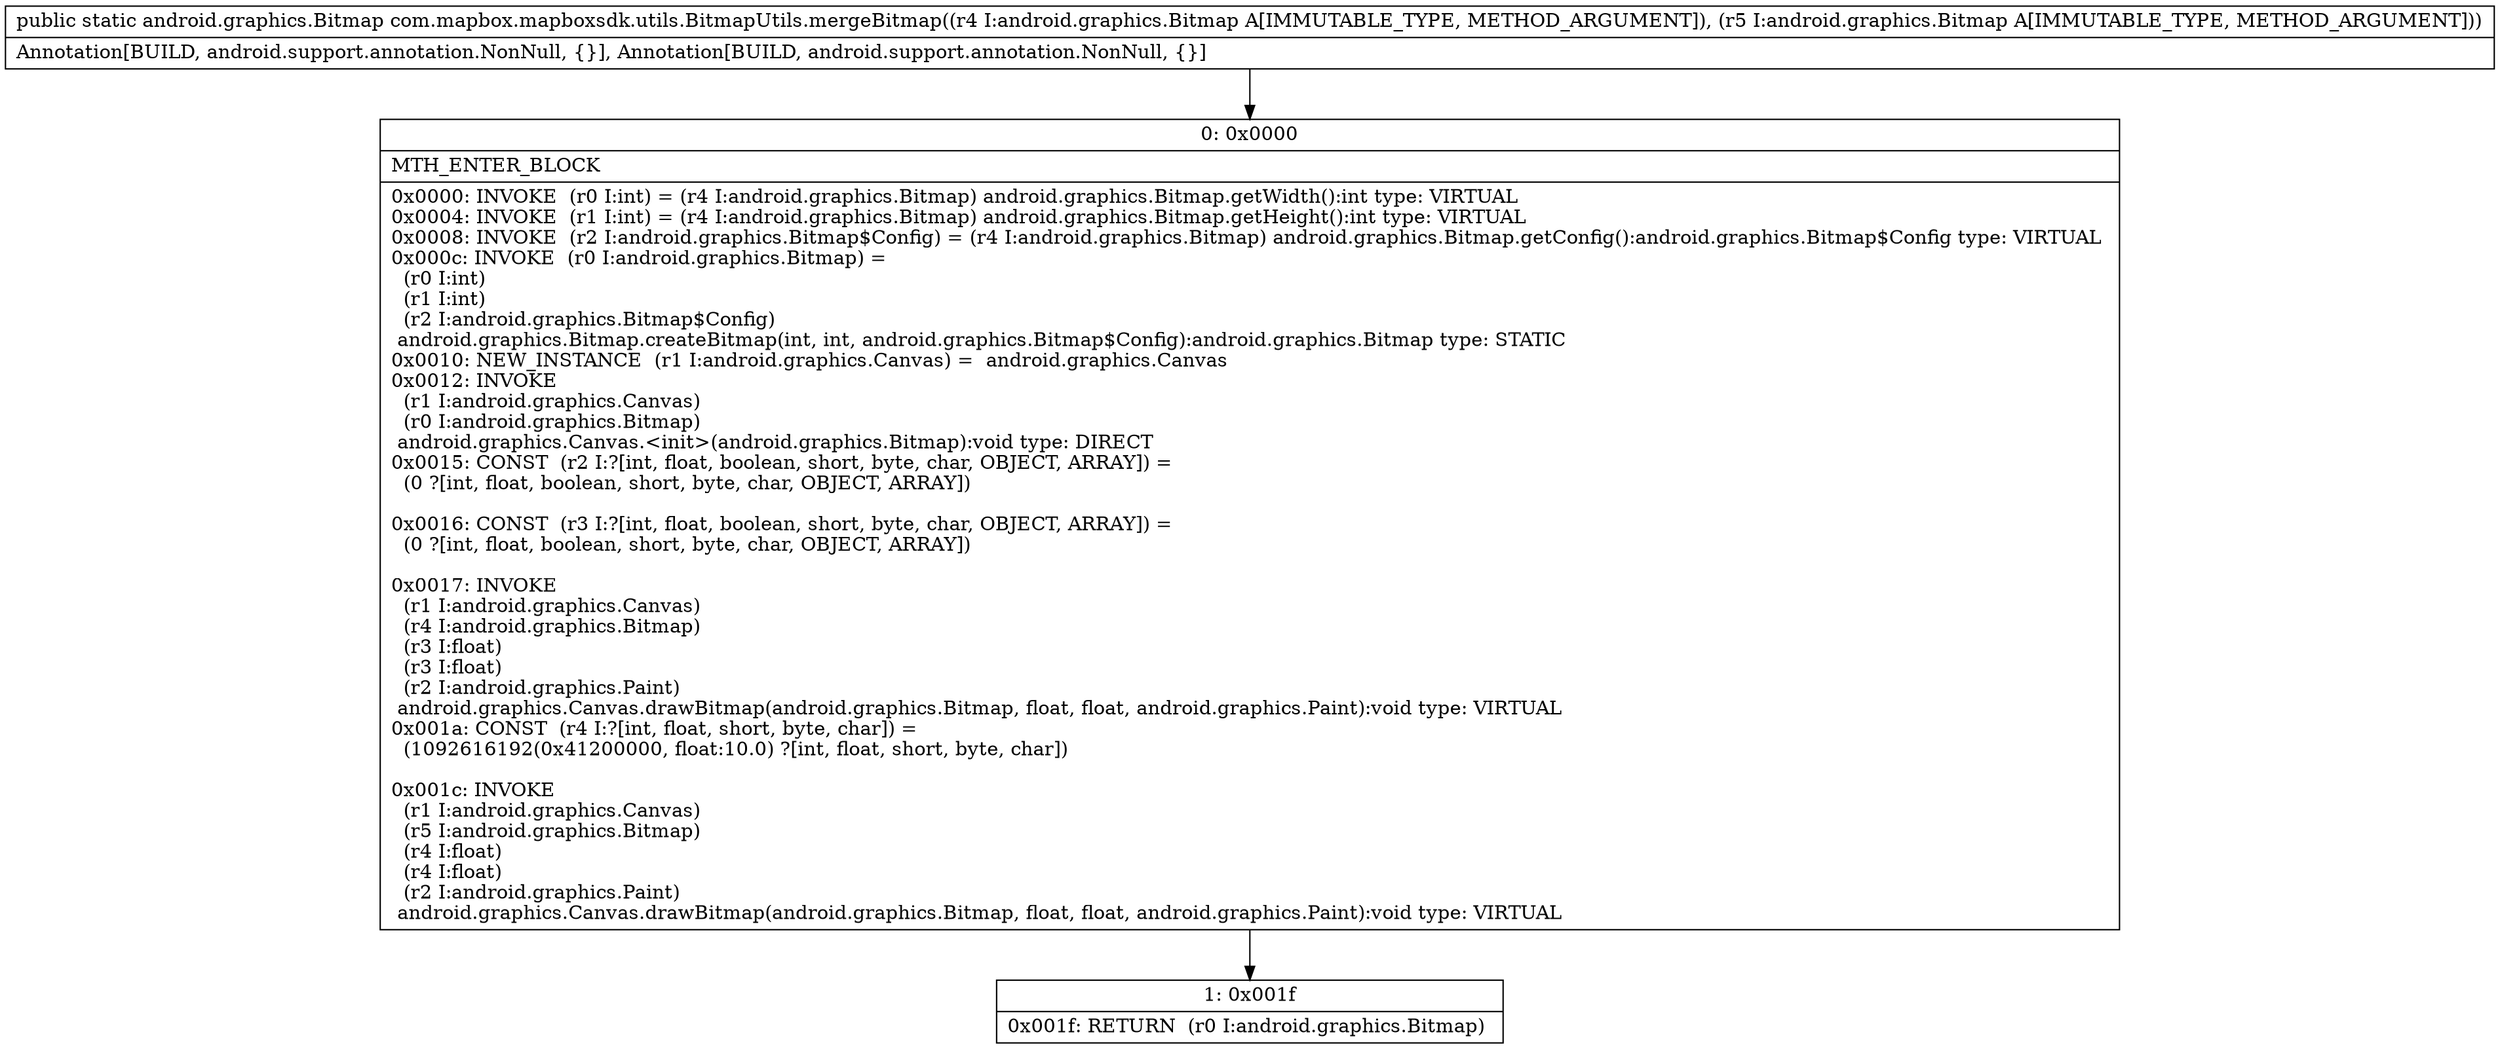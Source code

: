 digraph "CFG forcom.mapbox.mapboxsdk.utils.BitmapUtils.mergeBitmap(Landroid\/graphics\/Bitmap;Landroid\/graphics\/Bitmap;)Landroid\/graphics\/Bitmap;" {
Node_0 [shape=record,label="{0\:\ 0x0000|MTH_ENTER_BLOCK\l|0x0000: INVOKE  (r0 I:int) = (r4 I:android.graphics.Bitmap) android.graphics.Bitmap.getWidth():int type: VIRTUAL \l0x0004: INVOKE  (r1 I:int) = (r4 I:android.graphics.Bitmap) android.graphics.Bitmap.getHeight():int type: VIRTUAL \l0x0008: INVOKE  (r2 I:android.graphics.Bitmap$Config) = (r4 I:android.graphics.Bitmap) android.graphics.Bitmap.getConfig():android.graphics.Bitmap$Config type: VIRTUAL \l0x000c: INVOKE  (r0 I:android.graphics.Bitmap) = \l  (r0 I:int)\l  (r1 I:int)\l  (r2 I:android.graphics.Bitmap$Config)\l android.graphics.Bitmap.createBitmap(int, int, android.graphics.Bitmap$Config):android.graphics.Bitmap type: STATIC \l0x0010: NEW_INSTANCE  (r1 I:android.graphics.Canvas) =  android.graphics.Canvas \l0x0012: INVOKE  \l  (r1 I:android.graphics.Canvas)\l  (r0 I:android.graphics.Bitmap)\l android.graphics.Canvas.\<init\>(android.graphics.Bitmap):void type: DIRECT \l0x0015: CONST  (r2 I:?[int, float, boolean, short, byte, char, OBJECT, ARRAY]) = \l  (0 ?[int, float, boolean, short, byte, char, OBJECT, ARRAY])\l \l0x0016: CONST  (r3 I:?[int, float, boolean, short, byte, char, OBJECT, ARRAY]) = \l  (0 ?[int, float, boolean, short, byte, char, OBJECT, ARRAY])\l \l0x0017: INVOKE  \l  (r1 I:android.graphics.Canvas)\l  (r4 I:android.graphics.Bitmap)\l  (r3 I:float)\l  (r3 I:float)\l  (r2 I:android.graphics.Paint)\l android.graphics.Canvas.drawBitmap(android.graphics.Bitmap, float, float, android.graphics.Paint):void type: VIRTUAL \l0x001a: CONST  (r4 I:?[int, float, short, byte, char]) = \l  (1092616192(0x41200000, float:10.0) ?[int, float, short, byte, char])\l \l0x001c: INVOKE  \l  (r1 I:android.graphics.Canvas)\l  (r5 I:android.graphics.Bitmap)\l  (r4 I:float)\l  (r4 I:float)\l  (r2 I:android.graphics.Paint)\l android.graphics.Canvas.drawBitmap(android.graphics.Bitmap, float, float, android.graphics.Paint):void type: VIRTUAL \l}"];
Node_1 [shape=record,label="{1\:\ 0x001f|0x001f: RETURN  (r0 I:android.graphics.Bitmap) \l}"];
MethodNode[shape=record,label="{public static android.graphics.Bitmap com.mapbox.mapboxsdk.utils.BitmapUtils.mergeBitmap((r4 I:android.graphics.Bitmap A[IMMUTABLE_TYPE, METHOD_ARGUMENT]), (r5 I:android.graphics.Bitmap A[IMMUTABLE_TYPE, METHOD_ARGUMENT]))  | Annotation[BUILD, android.support.annotation.NonNull, \{\}], Annotation[BUILD, android.support.annotation.NonNull, \{\}]\l}"];
MethodNode -> Node_0;
Node_0 -> Node_1;
}

